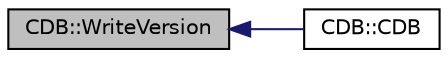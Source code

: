 digraph "CDB::WriteVersion"
{
  edge [fontname="Helvetica",fontsize="10",labelfontname="Helvetica",labelfontsize="10"];
  node [fontname="Helvetica",fontsize="10",shape=record];
  rankdir="LR";
  Node60 [label="CDB::WriteVersion",height=0.2,width=0.4,color="black", fillcolor="grey75", style="filled", fontcolor="black"];
  Node60 -> Node61 [dir="back",color="midnightblue",fontsize="10",style="solid",fontname="Helvetica"];
  Node61 [label="CDB::CDB",height=0.2,width=0.4,color="black", fillcolor="white", style="filled",URL="$class_c_d_b.html#aa5f2317ab28c6424bfebdaa969aa2b2c"];
}
